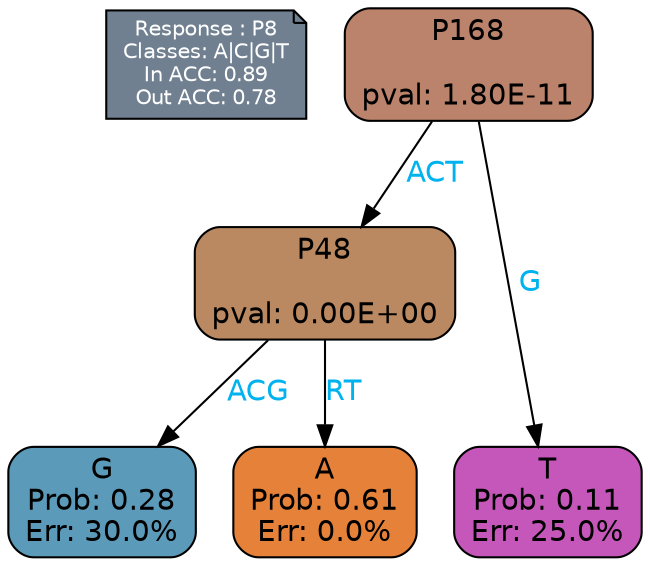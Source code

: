 digraph Tree {
node [shape=box, style="filled, rounded", color="black", fontname=helvetica] ;
graph [ranksep=equally, splines=polylines, bgcolor=transparent, dpi=600] ;
edge [fontname=helvetica] ;
LEGEND [label="Response : P8
Classes: A|C|G|T
In ACC: 0.89
Out ACC: 0.78
",shape=note,align=left,style=filled,fillcolor="slategray",fontcolor="white",fontsize=10];1 [label="P168

pval: 1.80E-11", fillcolor="#bb836b"] ;
2 [label="P48

pval: 0.00E+00", fillcolor="#ba8961"] ;
3 [label="G
Prob: 0.28
Err: 30.0%", fillcolor="#5c9ab9"] ;
4 [label="A
Prob: 0.61
Err: 0.0%", fillcolor="#e58139"] ;
5 [label="T
Prob: 0.11
Err: 25.0%", fillcolor="#c657ba"] ;
1 -> 2 [label="ACT",fontcolor=deepskyblue2] ;
1 -> 5 [label="G",fontcolor=deepskyblue2] ;
2 -> 3 [label="ACG",fontcolor=deepskyblue2] ;
2 -> 4 [label="RT",fontcolor=deepskyblue2] ;
{rank = same; 3;4;5;}{rank = same; LEGEND;1;}}